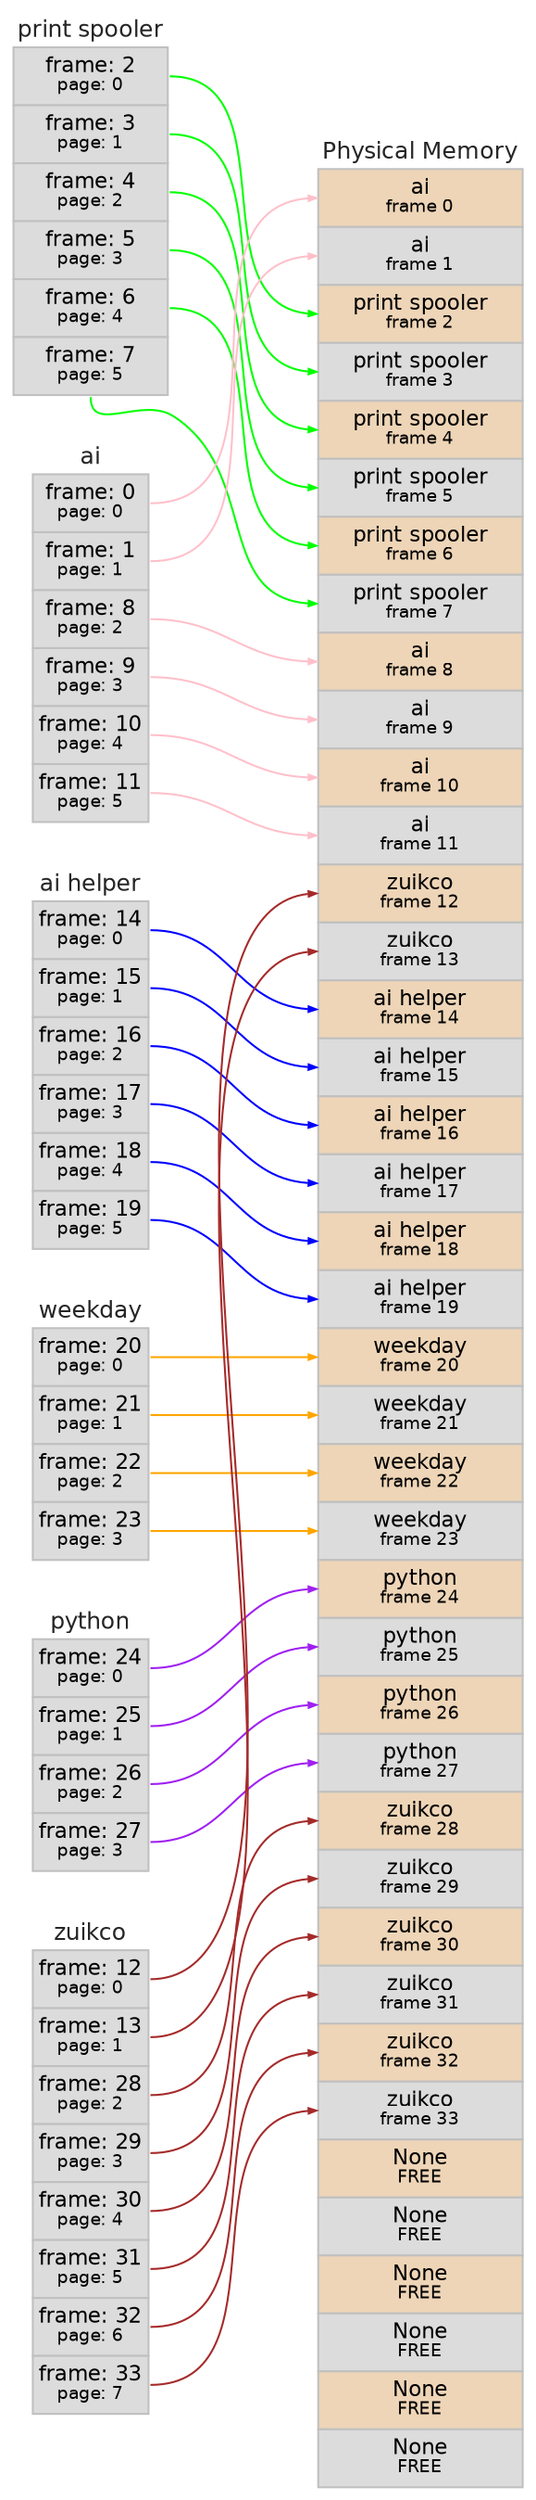digraph "graphs/paged6.json" {
	graph [fontname=Helvetica rankdir=LR ranksep=1.0]
	node [fontname=Helvetica fontsize=8 margin="0.04 0.04" shape=none width=0.8]
	edge [arrowsize=0.4]
	"print spooler":0 -> physmem:2 [color=green headclip=true tailclip=true]
	"print spooler":1 -> physmem:3 [color=green headclip=true tailclip=true]
	"print spooler":2 -> physmem:4 [color=green headclip=true tailclip=true]
	"print spooler":3 -> physmem:5 [color=green headclip=true tailclip=true]
	"print spooler":4 -> physmem:6 [color=green headclip=true tailclip=true]
	"print spooler":5 -> physmem:7 [color=green headclip=true tailclip=true]
	"ai helper":0 -> physmem:14 [color=blue headclip=true tailclip=true]
	"ai helper":1 -> physmem:15 [color=blue headclip=true tailclip=true]
	"ai helper":2 -> physmem:16 [color=blue headclip=true tailclip=true]
	"ai helper":3 -> physmem:17 [color=blue headclip=true tailclip=true]
	"ai helper":4 -> physmem:18 [color=blue headclip=true tailclip=true]
	"ai helper":5 -> physmem:19 [color=blue headclip=true tailclip=true]
	weekday:0 -> physmem:20 [color=orange headclip=true tailclip=true]
	weekday:1 -> physmem:21 [color=orange headclip=true tailclip=true]
	weekday:2 -> physmem:22 [color=orange headclip=true tailclip=true]
	weekday:3 -> physmem:23 [color=orange headclip=true tailclip=true]
	python:0 -> physmem:24 [color=purple headclip=true tailclip=true]
	python:1 -> physmem:25 [color=purple headclip=true tailclip=true]
	python:2 -> physmem:26 [color=purple headclip=true tailclip=true]
	python:3 -> physmem:27 [color=purple headclip=true tailclip=true]
	ai:0 -> physmem:0 [color=pink headclip=true tailclip=true]
	ai:1 -> physmem:1 [color=pink headclip=true tailclip=true]
	ai:2 -> physmem:8 [color=pink headclip=true tailclip=true]
	ai:3 -> physmem:9 [color=pink headclip=true tailclip=true]
	ai:4 -> physmem:10 [color=pink headclip=true tailclip=true]
	ai:5 -> physmem:11 [color=pink headclip=true tailclip=true]
	zuikco:0 -> physmem:12 [color=brown headclip=true tailclip=true]
	zuikco:1 -> physmem:13 [color=brown headclip=true tailclip=true]
	zuikco:2 -> physmem:28 [color=brown headclip=true tailclip=true]
	zuikco:3 -> physmem:29 [color=brown headclip=true tailclip=true]
	zuikco:4 -> physmem:30 [color=brown headclip=true tailclip=true]
	zuikco:5 -> physmem:31 [color=brown headclip=true tailclip=true]
	zuikco:6 -> physmem:32 [color=brown headclip=true tailclip=true]
	zuikco:7 -> physmem:33 [color=brown headclip=true tailclip=true]
	subgraph left {
		physmem [label=<<table border="0.1" cellborder="1" cellspacing="0"><TR><TD border="0.0" ><font face="helvetica" color="grey15" point-size="12">Physical Memory</font></TD></TR><tr><td align="text" color="grey" bgcolor="bisque2" height="30" port="0"><font point-size="11">ai</font><br></br><font point-size="9">frame 0</font></td></tr><tr><td align="text" color="grey" bgcolor="gainsboro" height="30" port="1"><font point-size="11">ai</font><br></br><font point-size="9">frame 1</font></td></tr><tr><td align="text" color="grey" bgcolor="bisque2" height="30" port="2"><font point-size="11">print spooler</font><br></br><font point-size="9">frame 2</font></td></tr><tr><td align="text" color="grey" bgcolor="gainsboro" height="30" port="3"><font point-size="11">print spooler</font><br></br><font point-size="9">frame 3</font></td></tr><tr><td align="text" color="grey" bgcolor="bisque2" height="30" port="4"><font point-size="11">print spooler</font><br></br><font point-size="9">frame 4</font></td></tr><tr><td align="text" color="grey" bgcolor="gainsboro" height="30" port="5"><font point-size="11">print spooler</font><br></br><font point-size="9">frame 5</font></td></tr><tr><td align="text" color="grey" bgcolor="bisque2" height="30" port="6"><font point-size="11">print spooler</font><br></br><font point-size="9">frame 6</font></td></tr><tr><td align="text" color="grey" bgcolor="gainsboro" height="30" port="7"><font point-size="11">print spooler</font><br></br><font point-size="9">frame 7</font></td></tr><tr><td align="text" color="grey" bgcolor="bisque2" height="30" port="8"><font point-size="11">ai</font><br></br><font point-size="9">frame 8</font></td></tr><tr><td align="text" color="grey" bgcolor="gainsboro" height="30" port="9"><font point-size="11">ai</font><br></br><font point-size="9">frame 9</font></td></tr><tr><td align="text" color="grey" bgcolor="bisque2" height="30" port="10"><font point-size="11">ai</font><br></br><font point-size="9">frame 10</font></td></tr><tr><td align="text" color="grey" bgcolor="gainsboro" height="30" port="11"><font point-size="11">ai</font><br></br><font point-size="9">frame 11</font></td></tr><tr><td align="text" color="grey" bgcolor="bisque2" height="30" port="12"><font point-size="11">zuikco</font><br></br><font point-size="9">frame 12</font></td></tr><tr><td align="text" color="grey" bgcolor="gainsboro" height="30" port="13"><font point-size="11">zuikco</font><br></br><font point-size="9">frame 13</font></td></tr><tr><td align="text" color="grey" bgcolor="bisque2" height="30" port="14"><font point-size="11">ai helper</font><br></br><font point-size="9">frame 14</font></td></tr><tr><td align="text" color="grey" bgcolor="gainsboro" height="30" port="15"><font point-size="11">ai helper</font><br></br><font point-size="9">frame 15</font></td></tr><tr><td align="text" color="grey" bgcolor="bisque2" height="30" port="16"><font point-size="11">ai helper</font><br></br><font point-size="9">frame 16</font></td></tr><tr><td align="text" color="grey" bgcolor="gainsboro" height="30" port="17"><font point-size="11">ai helper</font><br></br><font point-size="9">frame 17</font></td></tr><tr><td align="text" color="grey" bgcolor="bisque2" height="30" port="18"><font point-size="11">ai helper</font><br></br><font point-size="9">frame 18</font></td></tr><tr><td align="text" color="grey" bgcolor="gainsboro" height="30" port="19"><font point-size="11">ai helper</font><br></br><font point-size="9">frame 19</font></td></tr><tr><td align="text" color="grey" bgcolor="bisque2" height="30" port="20"><font point-size="11">weekday</font><br></br><font point-size="9">frame 20</font></td></tr><tr><td align="text" color="grey" bgcolor="gainsboro" height="30" port="21"><font point-size="11">weekday</font><br></br><font point-size="9">frame 21</font></td></tr><tr><td align="text" color="grey" bgcolor="bisque2" height="30" port="22"><font point-size="11">weekday</font><br></br><font point-size="9">frame 22</font></td></tr><tr><td align="text" color="grey" bgcolor="gainsboro" height="30" port="23"><font point-size="11">weekday</font><br></br><font point-size="9">frame 23</font></td></tr><tr><td align="text" color="grey" bgcolor="bisque2" height="30" port="24"><font point-size="11">python</font><br></br><font point-size="9">frame 24</font></td></tr><tr><td align="text" color="grey" bgcolor="gainsboro" height="30" port="25"><font point-size="11">python</font><br></br><font point-size="9">frame 25</font></td></tr><tr><td align="text" color="grey" bgcolor="bisque2" height="30" port="26"><font point-size="11">python</font><br></br><font point-size="9">frame 26</font></td></tr><tr><td align="text" color="grey" bgcolor="gainsboro" height="30" port="27"><font point-size="11">python</font><br></br><font point-size="9">frame 27</font></td></tr><tr><td align="text" color="grey" bgcolor="bisque2" height="30" port="28"><font point-size="11">zuikco</font><br></br><font point-size="9">frame 28</font></td></tr><tr><td align="text" color="grey" bgcolor="gainsboro" height="30" port="29"><font point-size="11">zuikco</font><br></br><font point-size="9">frame 29</font></td></tr><tr><td align="text" color="grey" bgcolor="bisque2" height="30" port="30"><font point-size="11">zuikco</font><br></br><font point-size="9">frame 30</font></td></tr><tr><td align="text" color="grey" bgcolor="gainsboro" height="30" port="31"><font point-size="11">zuikco</font><br></br><font point-size="9">frame 31</font></td></tr><tr><td align="text" color="grey" bgcolor="bisque2" height="30" port="32"><font point-size="11">zuikco</font><br></br><font point-size="9">frame 32</font></td></tr><tr><td align="text" color="grey" bgcolor="gainsboro" height="30" port="33"><font point-size="11">zuikco</font><br></br><font point-size="9">frame 33</font></td></tr><tr><td align="text" color="grey" bgcolor="bisque2" height="30" port="34"><font point-size="11">None</font><br></br><font point-size="9">FREE</font></td></tr><tr><td align="text" color="grey" bgcolor="gainsboro" height="30" port="35"><font point-size="11">None</font><br></br><font point-size="9">FREE</font></td></tr><tr><td align="text" color="grey" bgcolor="bisque2" height="30" port="36"><font point-size="11">None</font><br></br><font point-size="9">FREE</font></td></tr><tr><td align="text" color="grey" bgcolor="gainsboro" height="30" port="37"><font point-size="11">None</font><br></br><font point-size="9">FREE</font></td></tr><tr><td align="text" color="grey" bgcolor="bisque2" height="30" port="38"><font point-size="11">None</font><br></br><font point-size="9">FREE</font></td></tr><tr><td align="text" color="grey" bgcolor="gainsboro" height="30" port="39"><font point-size="11">None</font><br></br><font point-size="9">FREE</font></td></tr></table>>]
		rank=sink
	}
	subgraph right {
		"print spooler" [label=<<table border="0.1" cellborder="1" cellspacing="0"><TR><TD border="0.0" ><font face="helvetica" color="grey15" point-size="12">print spooler</font></TD></TR><tr><td align="text" color="grey" bgcolor="gainsboro" height="30" port="0"><font point-size="11">frame: 2</font><br></br><font point-size="9">page: 0</font></td></tr><tr><td align="text" color="grey" bgcolor="gainsboro" height="30" port="1"><font point-size="11">frame: 3</font><br></br><font point-size="9">page: 1</font></td></tr><tr><td align="text" color="grey" bgcolor="gainsboro" height="30" port="2"><font point-size="11">frame: 4</font><br></br><font point-size="9">page: 2</font></td></tr><tr><td align="text" color="grey" bgcolor="gainsboro" height="30" port="3"><font point-size="11">frame: 5</font><br></br><font point-size="9">page: 3</font></td></tr><tr><td align="text" color="grey" bgcolor="gainsboro" height="30" port="4"><font point-size="11">frame: 6</font><br></br><font point-size="9">page: 4</font></td></tr><tr><td align="text" color="grey" bgcolor="gainsboro" height="30" port="5"><font point-size="11">frame: 7</font><br></br><font point-size="9">page: 5</font></td></tr></table>>]
		"ai helper" [label=<<table border="0.1" cellborder="1" cellspacing="0"><TR><TD border="0.0" ><font face="helvetica" color="grey15" point-size="12">ai helper</font></TD></TR><tr><td align="text" color="grey" bgcolor="gainsboro" height="30" port="0"><font point-size="11">frame: 14</font><br></br><font point-size="9">page: 0</font></td></tr><tr><td align="text" color="grey" bgcolor="gainsboro" height="30" port="1"><font point-size="11">frame: 15</font><br></br><font point-size="9">page: 1</font></td></tr><tr><td align="text" color="grey" bgcolor="gainsboro" height="30" port="2"><font point-size="11">frame: 16</font><br></br><font point-size="9">page: 2</font></td></tr><tr><td align="text" color="grey" bgcolor="gainsboro" height="30" port="3"><font point-size="11">frame: 17</font><br></br><font point-size="9">page: 3</font></td></tr><tr><td align="text" color="grey" bgcolor="gainsboro" height="30" port="4"><font point-size="11">frame: 18</font><br></br><font point-size="9">page: 4</font></td></tr><tr><td align="text" color="grey" bgcolor="gainsboro" height="30" port="5"><font point-size="11">frame: 19</font><br></br><font point-size="9">page: 5</font></td></tr></table>>]
		weekday [label=<<table border="0.1" cellborder="1" cellspacing="0"><TR><TD border="0.0" ><font face="helvetica" color="grey15" point-size="12">weekday</font></TD></TR><tr><td align="text" color="grey" bgcolor="gainsboro" height="30" port="0"><font point-size="11">frame: 20</font><br></br><font point-size="9">page: 0</font></td></tr><tr><td align="text" color="grey" bgcolor="gainsboro" height="30" port="1"><font point-size="11">frame: 21</font><br></br><font point-size="9">page: 1</font></td></tr><tr><td align="text" color="grey" bgcolor="gainsboro" height="30" port="2"><font point-size="11">frame: 22</font><br></br><font point-size="9">page: 2</font></td></tr><tr><td align="text" color="grey" bgcolor="gainsboro" height="30" port="3"><font point-size="11">frame: 23</font><br></br><font point-size="9">page: 3</font></td></tr></table>>]
		python [label=<<table border="0.1" cellborder="1" cellspacing="0"><TR><TD border="0.0" ><font face="helvetica" color="grey15" point-size="12">python</font></TD></TR><tr><td align="text" color="grey" bgcolor="gainsboro" height="30" port="0"><font point-size="11">frame: 24</font><br></br><font point-size="9">page: 0</font></td></tr><tr><td align="text" color="grey" bgcolor="gainsboro" height="30" port="1"><font point-size="11">frame: 25</font><br></br><font point-size="9">page: 1</font></td></tr><tr><td align="text" color="grey" bgcolor="gainsboro" height="30" port="2"><font point-size="11">frame: 26</font><br></br><font point-size="9">page: 2</font></td></tr><tr><td align="text" color="grey" bgcolor="gainsboro" height="30" port="3"><font point-size="11">frame: 27</font><br></br><font point-size="9">page: 3</font></td></tr></table>>]
		ai [label=<<table border="0.1" cellborder="1" cellspacing="0"><TR><TD border="0.0" ><font face="helvetica" color="grey15" point-size="12">ai</font></TD></TR><tr><td align="text" color="grey" bgcolor="gainsboro" height="30" port="0"><font point-size="11">frame: 0</font><br></br><font point-size="9">page: 0</font></td></tr><tr><td align="text" color="grey" bgcolor="gainsboro" height="30" port="1"><font point-size="11">frame: 1</font><br></br><font point-size="9">page: 1</font></td></tr><tr><td align="text" color="grey" bgcolor="gainsboro" height="30" port="2"><font point-size="11">frame: 8</font><br></br><font point-size="9">page: 2</font></td></tr><tr><td align="text" color="grey" bgcolor="gainsboro" height="30" port="3"><font point-size="11">frame: 9</font><br></br><font point-size="9">page: 3</font></td></tr><tr><td align="text" color="grey" bgcolor="gainsboro" height="30" port="4"><font point-size="11">frame: 10</font><br></br><font point-size="9">page: 4</font></td></tr><tr><td align="text" color="grey" bgcolor="gainsboro" height="30" port="5"><font point-size="11">frame: 11</font><br></br><font point-size="9">page: 5</font></td></tr></table>>]
		zuikco [label=<<table border="0.1" cellborder="1" cellspacing="0"><TR><TD border="0.0" ><font face="helvetica" color="grey15" point-size="12">zuikco</font></TD></TR><tr><td align="text" color="grey" bgcolor="gainsboro" height="30" port="0"><font point-size="11">frame: 12</font><br></br><font point-size="9">page: 0</font></td></tr><tr><td align="text" color="grey" bgcolor="gainsboro" height="30" port="1"><font point-size="11">frame: 13</font><br></br><font point-size="9">page: 1</font></td></tr><tr><td align="text" color="grey" bgcolor="gainsboro" height="30" port="2"><font point-size="11">frame: 28</font><br></br><font point-size="9">page: 2</font></td></tr><tr><td align="text" color="grey" bgcolor="gainsboro" height="30" port="3"><font point-size="11">frame: 29</font><br></br><font point-size="9">page: 3</font></td></tr><tr><td align="text" color="grey" bgcolor="gainsboro" height="30" port="4"><font point-size="11">frame: 30</font><br></br><font point-size="9">page: 4</font></td></tr><tr><td align="text" color="grey" bgcolor="gainsboro" height="30" port="5"><font point-size="11">frame: 31</font><br></br><font point-size="9">page: 5</font></td></tr><tr><td align="text" color="grey" bgcolor="gainsboro" height="30" port="6"><font point-size="11">frame: 32</font><br></br><font point-size="9">page: 6</font></td></tr><tr><td align="text" color="grey" bgcolor="gainsboro" height="30" port="7"><font point-size="11">frame: 33</font><br></br><font point-size="9">page: 7</font></td></tr></table>>]
		rank=source
	}
}
